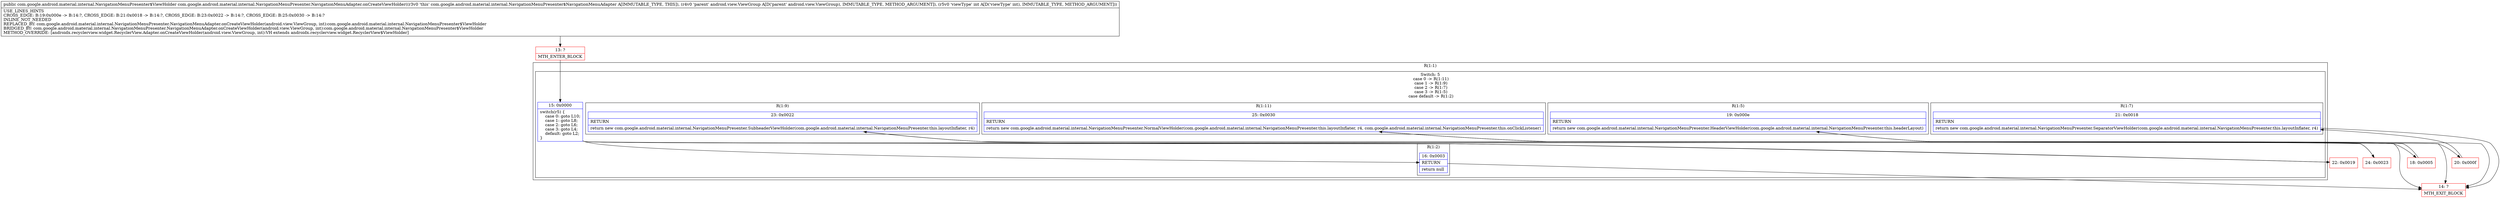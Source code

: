digraph "CFG forcom.google.android.material.internal.NavigationMenuPresenter.NavigationMenuAdapter.onCreateViewHolder(Landroid\/view\/ViewGroup;I)Lcom\/google\/android\/material\/internal\/NavigationMenuPresenter$ViewHolder;" {
subgraph cluster_Region_1041532819 {
label = "R(1:1)";
node [shape=record,color=blue];
subgraph cluster_SwitchRegion_1194255960 {
label = "Switch: 5
 case 0 -> R(1:11)
 case 1 -> R(1:9)
 case 2 -> R(1:7)
 case 3 -> R(1:5)
 case default -> R(1:2)";
node [shape=record,color=blue];
Node_15 [shape=record,label="{15\:\ 0x0000|switch(r5) \{\l    case 0: goto L10;\l    case 1: goto L8;\l    case 2: goto L6;\l    case 3: goto L4;\l    default: goto L2;\l\}\l}"];
subgraph cluster_Region_107756653 {
label = "R(1:11)";
node [shape=record,color=blue];
Node_25 [shape=record,label="{25\:\ 0x0030|RETURN\l|return new com.google.android.material.internal.NavigationMenuPresenter.NormalViewHolder(com.google.android.material.internal.NavigationMenuPresenter.this.layoutInflater, r4, com.google.android.material.internal.NavigationMenuPresenter.this.onClickListener)\l}"];
}
subgraph cluster_Region_1632347620 {
label = "R(1:9)";
node [shape=record,color=blue];
Node_23 [shape=record,label="{23\:\ 0x0022|RETURN\l|return new com.google.android.material.internal.NavigationMenuPresenter.SubheaderViewHolder(com.google.android.material.internal.NavigationMenuPresenter.this.layoutInflater, r4)\l}"];
}
subgraph cluster_Region_2079956545 {
label = "R(1:7)";
node [shape=record,color=blue];
Node_21 [shape=record,label="{21\:\ 0x0018|RETURN\l|return new com.google.android.material.internal.NavigationMenuPresenter.SeparatorViewHolder(com.google.android.material.internal.NavigationMenuPresenter.this.layoutInflater, r4)\l}"];
}
subgraph cluster_Region_1272298304 {
label = "R(1:5)";
node [shape=record,color=blue];
Node_19 [shape=record,label="{19\:\ 0x000e|RETURN\l|return new com.google.android.material.internal.NavigationMenuPresenter.HeaderViewHolder(com.google.android.material.internal.NavigationMenuPresenter.this.headerLayout)\l}"];
}
subgraph cluster_Region_742226179 {
label = "R(1:2)";
node [shape=record,color=blue];
Node_16 [shape=record,label="{16\:\ 0x0003|RETURN\l|return null\l}"];
}
}
}
Node_13 [shape=record,color=red,label="{13\:\ ?|MTH_ENTER_BLOCK\l}"];
Node_14 [shape=record,color=red,label="{14\:\ ?|MTH_EXIT_BLOCK\l}"];
Node_18 [shape=record,color=red,label="{18\:\ 0x0005}"];
Node_20 [shape=record,color=red,label="{20\:\ 0x000f}"];
Node_22 [shape=record,color=red,label="{22\:\ 0x0019}"];
Node_24 [shape=record,color=red,label="{24\:\ 0x0023}"];
MethodNode[shape=record,label="{public com.google.android.material.internal.NavigationMenuPresenter$ViewHolder com.google.android.material.internal.NavigationMenuPresenter.NavigationMenuAdapter.onCreateViewHolder((r3v0 'this' com.google.android.material.internal.NavigationMenuPresenter$NavigationMenuAdapter A[IMMUTABLE_TYPE, THIS]), (r4v0 'parent' android.view.ViewGroup A[D('parent' android.view.ViewGroup), IMMUTABLE_TYPE, METHOD_ARGUMENT]), (r5v0 'viewType' int A[D('viewType' int), IMMUTABLE_TYPE, METHOD_ARGUMENT]))  | USE_LINES_HINTS\lCROSS_EDGE: B:19:0x000e \-\> B:14:?, CROSS_EDGE: B:21:0x0018 \-\> B:14:?, CROSS_EDGE: B:23:0x0022 \-\> B:14:?, CROSS_EDGE: B:25:0x0030 \-\> B:14:?\lINLINE_NOT_NEEDED\lREPLACED_BY: com.google.android.material.internal.NavigationMenuPresenter.NavigationMenuAdapter.onCreateViewHolder(android.view.ViewGroup, int):com.google.android.material.internal.NavigationMenuPresenter$ViewHolder\lBRIDGED_BY: com.google.android.material.internal.NavigationMenuPresenter.NavigationMenuAdapter.onCreateViewHolder(android.view.ViewGroup, int):com.google.android.material.internal.NavigationMenuPresenter$ViewHolder\lMETHOD_OVERRIDE: [androidx.recyclerview.widget.RecyclerView.Adapter.onCreateViewHolder(android.view.ViewGroup, int):VH extends androidx.recyclerview.widget.RecyclerView$ViewHolder]\l}"];
MethodNode -> Node_13;Node_15 -> Node_16;
Node_15 -> Node_18;
Node_15 -> Node_20;
Node_15 -> Node_22;
Node_15 -> Node_24;
Node_25 -> Node_14;
Node_23 -> Node_14;
Node_21 -> Node_14;
Node_19 -> Node_14;
Node_16 -> Node_14;
Node_13 -> Node_15;
Node_18 -> Node_19;
Node_20 -> Node_21;
Node_22 -> Node_23;
Node_24 -> Node_25;
}

